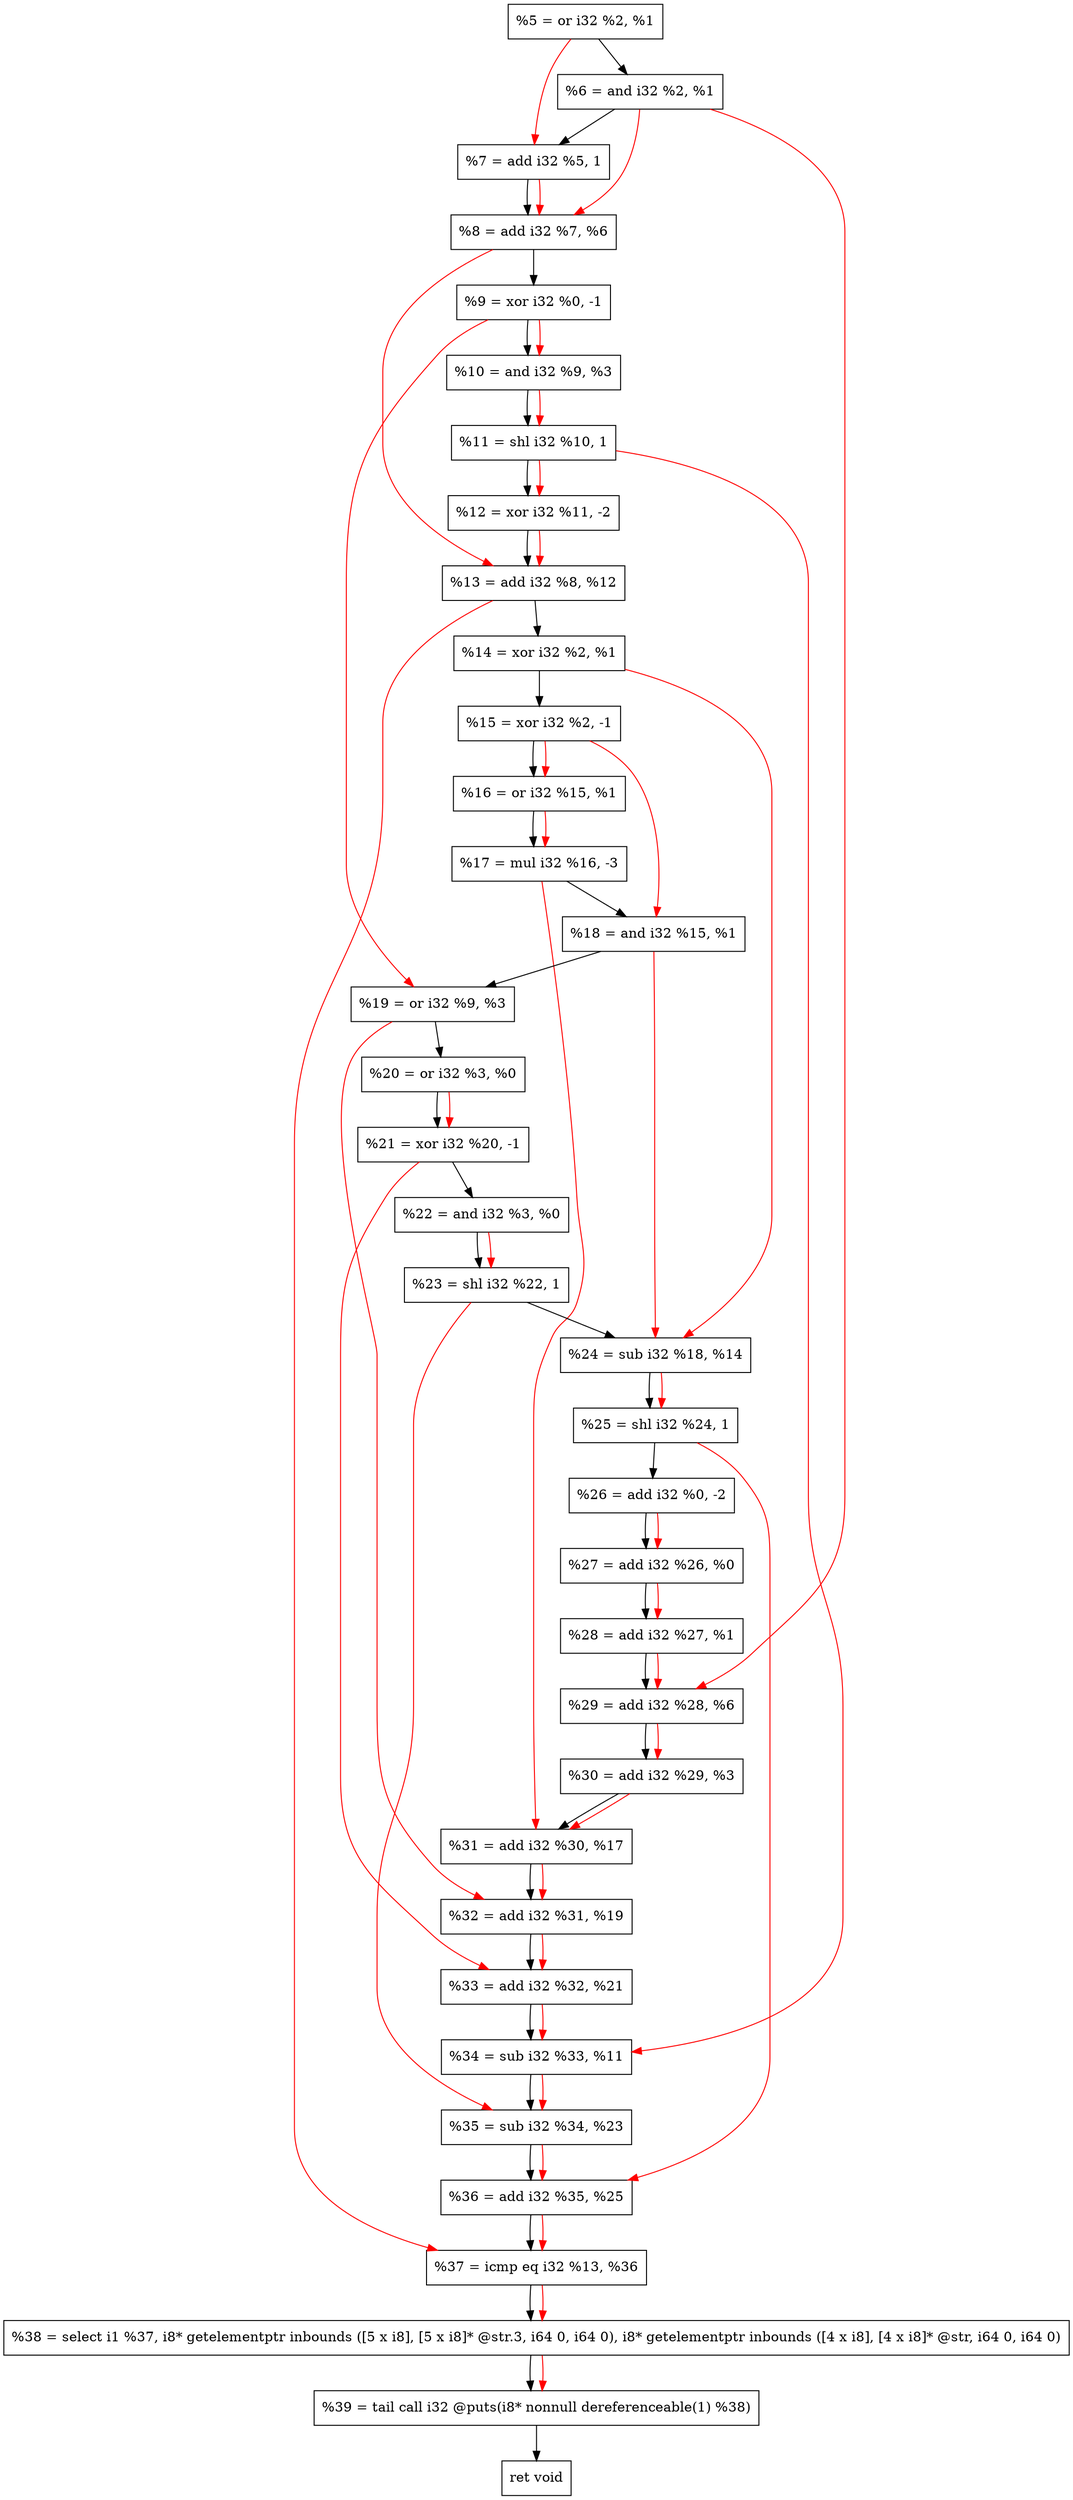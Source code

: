 digraph "DFG for'crackme' function" {
	Node0xbba9a0[shape=record, label="  %5 = or i32 %2, %1"];
	Node0xbbaa10[shape=record, label="  %6 = and i32 %2, %1"];
	Node0xbbb090[shape=record, label="  %7 = add i32 %5, 1"];
	Node0xbbb100[shape=record, label="  %8 = add i32 %7, %6"];
	Node0xbbb1a0[shape=record, label="  %9 = xor i32 %0, -1"];
	Node0xbbb210[shape=record, label="  %10 = and i32 %9, %3"];
	Node0xbbb280[shape=record, label="  %11 = shl i32 %10, 1"];
	Node0xbbb320[shape=record, label="  %12 = xor i32 %11, -2"];
	Node0xbbb390[shape=record, label="  %13 = add i32 %8, %12"];
	Node0xbbb400[shape=record, label="  %14 = xor i32 %2, %1"];
	Node0xbbb470[shape=record, label="  %15 = xor i32 %2, -1"];
	Node0xbbb4e0[shape=record, label="  %16 = or i32 %15, %1"];
	Node0xbbb580[shape=record, label="  %17 = mul i32 %16, -3"];
	Node0xbbb5f0[shape=record, label="  %18 = and i32 %15, %1"];
	Node0xbbb660[shape=record, label="  %19 = or i32 %9, %3"];
	Node0xbbb6d0[shape=record, label="  %20 = or i32 %3, %0"];
	Node0xbbb740[shape=record, label="  %21 = xor i32 %20, -1"];
	Node0xbbb7b0[shape=record, label="  %22 = and i32 %3, %0"];
	Node0xbbb820[shape=record, label="  %23 = shl i32 %22, 1"];
	Node0xbbb890[shape=record, label="  %24 = sub i32 %18, %14"];
	Node0xbbb900[shape=record, label="  %25 = shl i32 %24, 1"];
	Node0xbbb970[shape=record, label="  %26 = add i32 %0, -2"];
	Node0xbbb9e0[shape=record, label="  %27 = add i32 %26, %0"];
	Node0xbbba50[shape=record, label="  %28 = add i32 %27, %1"];
	Node0xbbbac0[shape=record, label="  %29 = add i32 %28, %6"];
	Node0xbbbb30[shape=record, label="  %30 = add i32 %29, %3"];
	Node0xbbbba0[shape=record, label="  %31 = add i32 %30, %17"];
	Node0xbbbc10[shape=record, label="  %32 = add i32 %31, %19"];
	Node0xbbbe90[shape=record, label="  %33 = add i32 %32, %21"];
	Node0xbbbf00[shape=record, label="  %34 = sub i32 %33, %11"];
	Node0xbbbf70[shape=record, label="  %35 = sub i32 %34, %23"];
	Node0xbbbfe0[shape=record, label="  %36 = add i32 %35, %25"];
	Node0xbbc050[shape=record, label="  %37 = icmp eq i32 %13, %36"];
	Node0xb5b268[shape=record, label="  %38 = select i1 %37, i8* getelementptr inbounds ([5 x i8], [5 x i8]* @str.3, i64 0, i64 0), i8* getelementptr inbounds ([4 x i8], [4 x i8]* @str, i64 0, i64 0)"];
	Node0xbbc4f0[shape=record, label="  %39 = tail call i32 @puts(i8* nonnull dereferenceable(1) %38)"];
	Node0xbbc540[shape=record, label="  ret void"];
	Node0xbba9a0 -> Node0xbbaa10;
	Node0xbbaa10 -> Node0xbbb090;
	Node0xbbb090 -> Node0xbbb100;
	Node0xbbb100 -> Node0xbbb1a0;
	Node0xbbb1a0 -> Node0xbbb210;
	Node0xbbb210 -> Node0xbbb280;
	Node0xbbb280 -> Node0xbbb320;
	Node0xbbb320 -> Node0xbbb390;
	Node0xbbb390 -> Node0xbbb400;
	Node0xbbb400 -> Node0xbbb470;
	Node0xbbb470 -> Node0xbbb4e0;
	Node0xbbb4e0 -> Node0xbbb580;
	Node0xbbb580 -> Node0xbbb5f0;
	Node0xbbb5f0 -> Node0xbbb660;
	Node0xbbb660 -> Node0xbbb6d0;
	Node0xbbb6d0 -> Node0xbbb740;
	Node0xbbb740 -> Node0xbbb7b0;
	Node0xbbb7b0 -> Node0xbbb820;
	Node0xbbb820 -> Node0xbbb890;
	Node0xbbb890 -> Node0xbbb900;
	Node0xbbb900 -> Node0xbbb970;
	Node0xbbb970 -> Node0xbbb9e0;
	Node0xbbb9e0 -> Node0xbbba50;
	Node0xbbba50 -> Node0xbbbac0;
	Node0xbbbac0 -> Node0xbbbb30;
	Node0xbbbb30 -> Node0xbbbba0;
	Node0xbbbba0 -> Node0xbbbc10;
	Node0xbbbc10 -> Node0xbbbe90;
	Node0xbbbe90 -> Node0xbbbf00;
	Node0xbbbf00 -> Node0xbbbf70;
	Node0xbbbf70 -> Node0xbbbfe0;
	Node0xbbbfe0 -> Node0xbbc050;
	Node0xbbc050 -> Node0xb5b268;
	Node0xb5b268 -> Node0xbbc4f0;
	Node0xbbc4f0 -> Node0xbbc540;
edge [color=red]
	Node0xbba9a0 -> Node0xbbb090;
	Node0xbbb090 -> Node0xbbb100;
	Node0xbbaa10 -> Node0xbbb100;
	Node0xbbb1a0 -> Node0xbbb210;
	Node0xbbb210 -> Node0xbbb280;
	Node0xbbb280 -> Node0xbbb320;
	Node0xbbb100 -> Node0xbbb390;
	Node0xbbb320 -> Node0xbbb390;
	Node0xbbb470 -> Node0xbbb4e0;
	Node0xbbb4e0 -> Node0xbbb580;
	Node0xbbb470 -> Node0xbbb5f0;
	Node0xbbb1a0 -> Node0xbbb660;
	Node0xbbb6d0 -> Node0xbbb740;
	Node0xbbb7b0 -> Node0xbbb820;
	Node0xbbb5f0 -> Node0xbbb890;
	Node0xbbb400 -> Node0xbbb890;
	Node0xbbb890 -> Node0xbbb900;
	Node0xbbb970 -> Node0xbbb9e0;
	Node0xbbb9e0 -> Node0xbbba50;
	Node0xbbba50 -> Node0xbbbac0;
	Node0xbbaa10 -> Node0xbbbac0;
	Node0xbbbac0 -> Node0xbbbb30;
	Node0xbbbb30 -> Node0xbbbba0;
	Node0xbbb580 -> Node0xbbbba0;
	Node0xbbbba0 -> Node0xbbbc10;
	Node0xbbb660 -> Node0xbbbc10;
	Node0xbbbc10 -> Node0xbbbe90;
	Node0xbbb740 -> Node0xbbbe90;
	Node0xbbbe90 -> Node0xbbbf00;
	Node0xbbb280 -> Node0xbbbf00;
	Node0xbbbf00 -> Node0xbbbf70;
	Node0xbbb820 -> Node0xbbbf70;
	Node0xbbbf70 -> Node0xbbbfe0;
	Node0xbbb900 -> Node0xbbbfe0;
	Node0xbbb390 -> Node0xbbc050;
	Node0xbbbfe0 -> Node0xbbc050;
	Node0xbbc050 -> Node0xb5b268;
	Node0xb5b268 -> Node0xbbc4f0;
}
